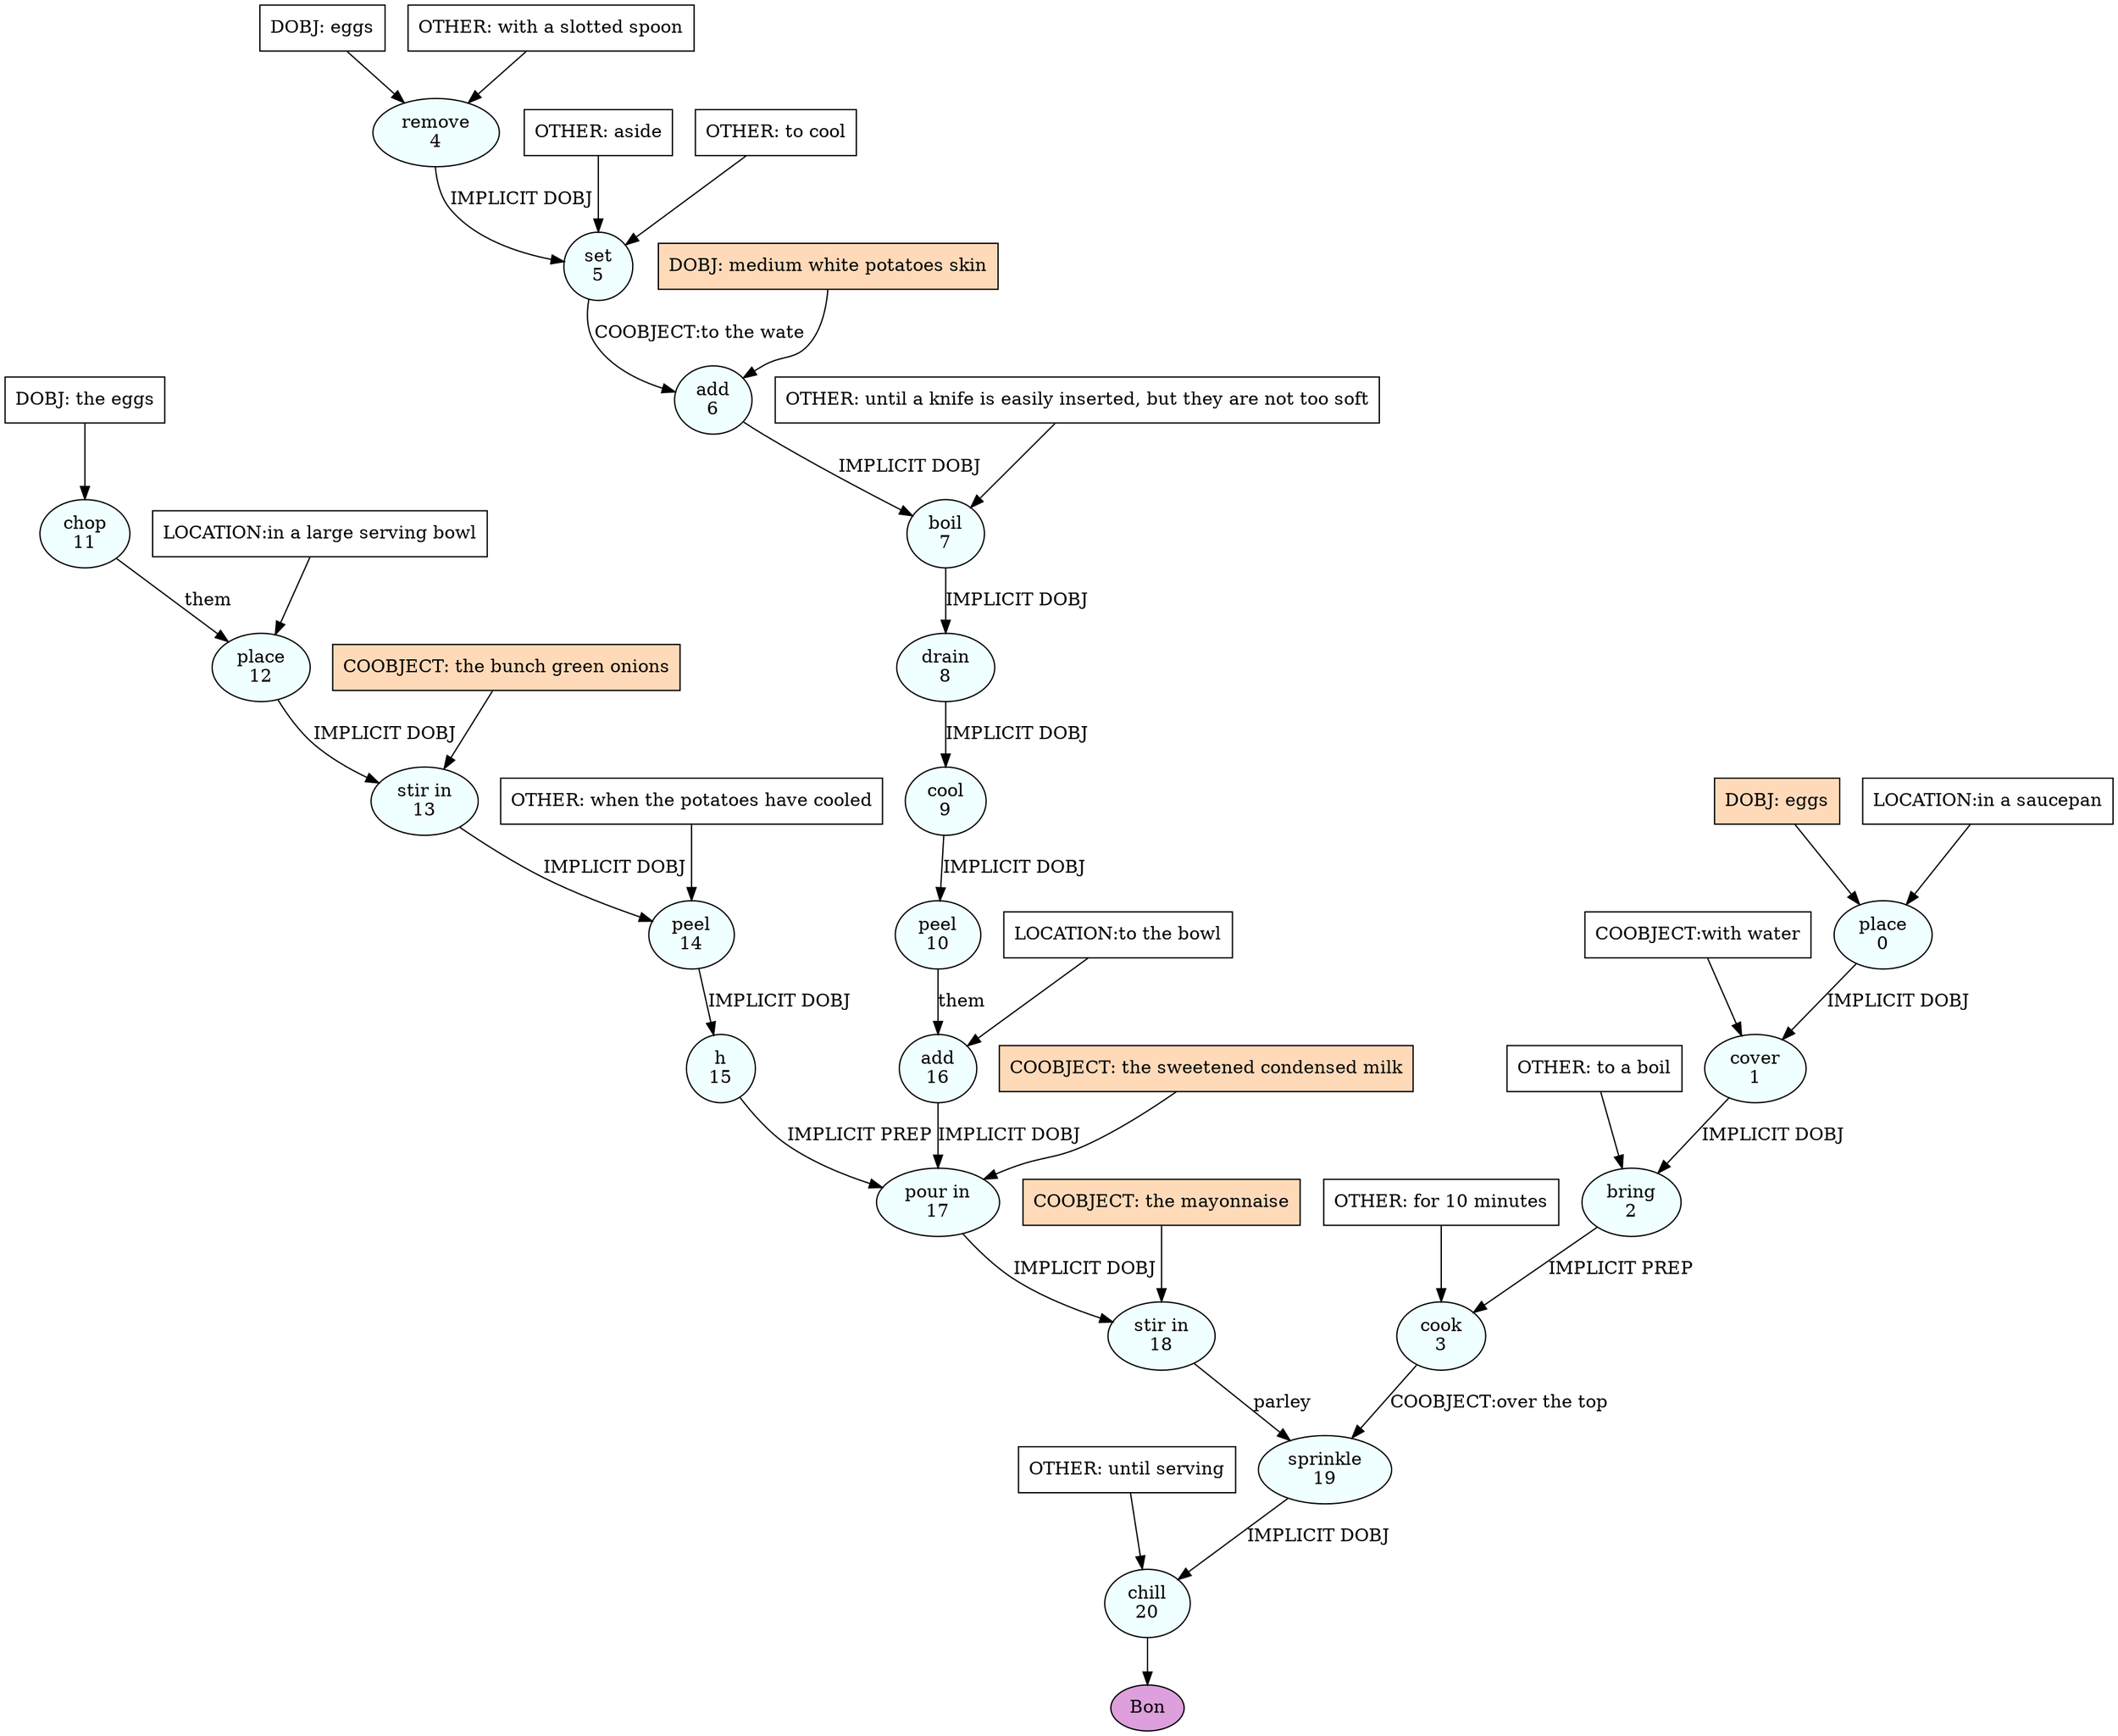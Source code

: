 digraph recipe {
E0[label="place
0", shape=oval, style=filled, fillcolor=azure]
E1[label="cover
1", shape=oval, style=filled, fillcolor=azure]
E2[label="bring
2", shape=oval, style=filled, fillcolor=azure]
E3[label="cook
3", shape=oval, style=filled, fillcolor=azure]
E4[label="remove
4", shape=oval, style=filled, fillcolor=azure]
E5[label="set
5", shape=oval, style=filled, fillcolor=azure]
E6[label="add
6", shape=oval, style=filled, fillcolor=azure]
E7[label="boil
7", shape=oval, style=filled, fillcolor=azure]
E8[label="drain
8", shape=oval, style=filled, fillcolor=azure]
E9[label="cool
9", shape=oval, style=filled, fillcolor=azure]
E10[label="peel
10", shape=oval, style=filled, fillcolor=azure]
E11[label="chop
11", shape=oval, style=filled, fillcolor=azure]
E12[label="place
12", shape=oval, style=filled, fillcolor=azure]
E13[label="stir in
13", shape=oval, style=filled, fillcolor=azure]
E14[label="peel
14", shape=oval, style=filled, fillcolor=azure]
E15[label="h
15", shape=oval, style=filled, fillcolor=azure]
E16[label="add
16", shape=oval, style=filled, fillcolor=azure]
E17[label="pour in
17", shape=oval, style=filled, fillcolor=azure]
E18[label="stir in
18", shape=oval, style=filled, fillcolor=azure]
E19[label="sprinkle
19", shape=oval, style=filled, fillcolor=azure]
E20[label="chill
20", shape=oval, style=filled, fillcolor=azure]
D0[label="DOBJ: eggs", shape=box, style=filled, fillcolor=peachpuff]
D0 -> E0
P0_0[label="LOCATION:in a saucepan", shape=box, style=filled, fillcolor=white]
P0_0 -> E0
D4[label="DOBJ: eggs", shape=box, style=filled, fillcolor=white]
D4 -> E4
O4_0[label="OTHER: with a slotted spoon", shape=box, style=filled, fillcolor=white]
O4_0 -> E4
D11[label="DOBJ: the eggs", shape=box, style=filled, fillcolor=white]
D11 -> E11
E0 -> E1 [label="IMPLICIT DOBJ"]
P1_0_0[label="COOBJECT:with water", shape=box, style=filled, fillcolor=white]
P1_0_0 -> E1
E1 -> E2 [label="IMPLICIT DOBJ"]
O2_0_0[label="OTHER: to a boil", shape=box, style=filled, fillcolor=white]
O2_0_0 -> E2
E2 -> E3 [label="IMPLICIT PREP"]
O3_0_0[label="OTHER: for 10 minutes", shape=box, style=filled, fillcolor=white]
O3_0_0 -> E3
E4 -> E5 [label="IMPLICIT DOBJ"]
O5_0_0[label="OTHER: aside", shape=box, style=filled, fillcolor=white]
O5_0_0 -> E5
O5_1_0[label="OTHER: to cool", shape=box, style=filled, fillcolor=white]
O5_1_0 -> E5
D6_ing[label="DOBJ: medium white potatoes skin", shape=box, style=filled, fillcolor=peachpuff]
D6_ing -> E6
E5 -> E6 [label="COOBJECT:to the wate"]
E6 -> E7 [label="IMPLICIT DOBJ"]
O7_0_0[label="OTHER: until a knife is easily inserted, but they are not too soft", shape=box, style=filled, fillcolor=white]
O7_0_0 -> E7
E7 -> E8 [label="IMPLICIT DOBJ"]
E8 -> E9 [label="IMPLICIT DOBJ"]
E9 -> E10 [label="IMPLICIT DOBJ"]
E11 -> E12 [label="them"]
P12_0_0[label="LOCATION:in a large serving bowl", shape=box, style=filled, fillcolor=white]
P12_0_0 -> E12
E12 -> E13 [label="IMPLICIT DOBJ"]
P13_0_ing[label="COOBJECT: the bunch green onions", shape=box, style=filled, fillcolor=peachpuff]
P13_0_ing -> E13
E13 -> E14 [label="IMPLICIT DOBJ"]
O14_0_0[label="OTHER: when the potatoes have cooled", shape=box, style=filled, fillcolor=white]
O14_0_0 -> E14
E14 -> E15 [label="IMPLICIT DOBJ"]
E10 -> E16 [label="them"]
P16_0_0[label="LOCATION:to the bowl", shape=box, style=filled, fillcolor=white]
P16_0_0 -> E16
E16 -> E17 [label="IMPLICIT DOBJ"]
E15 -> E17 [label="IMPLICIT PREP"]
P17_1_ing[label="COOBJECT: the sweetened condensed milk", shape=box, style=filled, fillcolor=peachpuff]
P17_1_ing -> E17
E17 -> E18 [label="IMPLICIT DOBJ"]
P18_0_ing[label="COOBJECT: the mayonnaise", shape=box, style=filled, fillcolor=peachpuff]
P18_0_ing -> E18
E18 -> E19 [label="parley"]
E3 -> E19 [label="COOBJECT:over the top"]
E19 -> E20 [label="IMPLICIT DOBJ"]
O20_0_0[label="OTHER: until serving", shape=box, style=filled, fillcolor=white]
O20_0_0 -> E20
EOR[label="Bon", shape=oval, style=filled, fillcolor=plum]
E20 -> EOR
}
